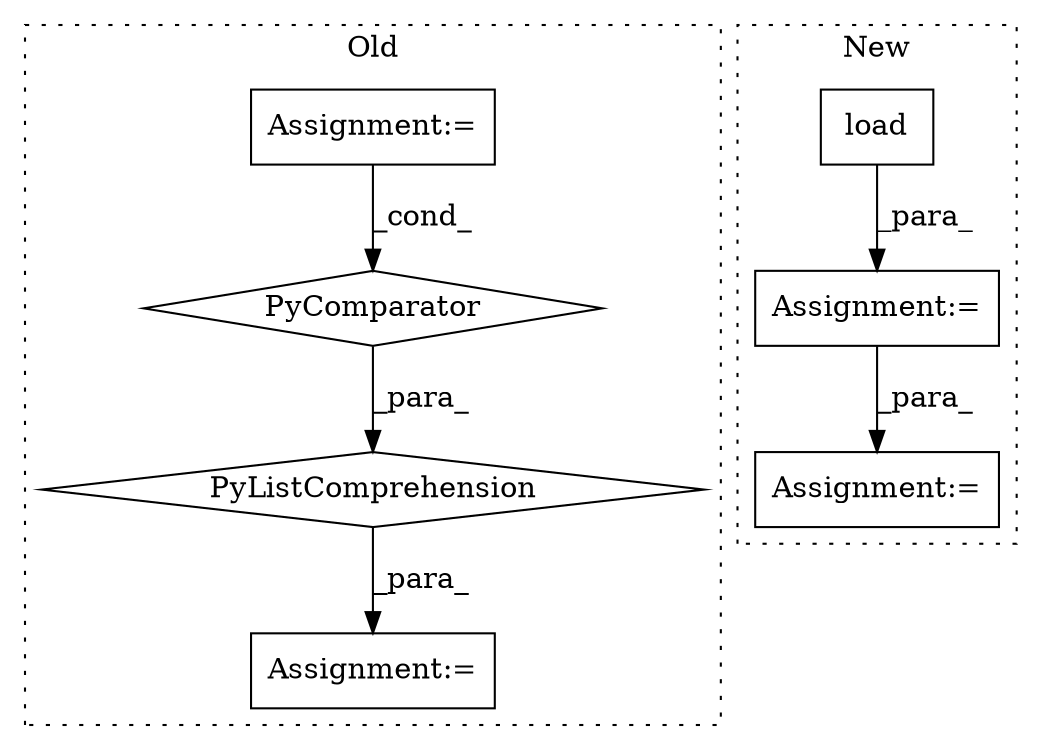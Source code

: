 digraph G {
subgraph cluster0 {
1 [label="PyComparator" a="113" s="5518" l="28" shape="diamond"];
3 [label="Assignment:=" a="7" s="5243" l="10" shape="box"];
5 [label="PyListComprehension" a="109" s="5437" l="117" shape="diamond"];
6 [label="Assignment:=" a="7" s="5642" l="1" shape="box"];
label = "Old";
style="dotted";
}
subgraph cluster1 {
2 [label="load" a="32" s="5430" l="6" shape="box"];
4 [label="Assignment:=" a="7" s="5405" l="84" shape="box"];
7 [label="Assignment:=" a="7" s="5228" l="17" shape="box"];
label = "New";
style="dotted";
}
1 -> 5 [label="_para_"];
2 -> 4 [label="_para_"];
3 -> 1 [label="_cond_"];
4 -> 7 [label="_para_"];
5 -> 6 [label="_para_"];
}